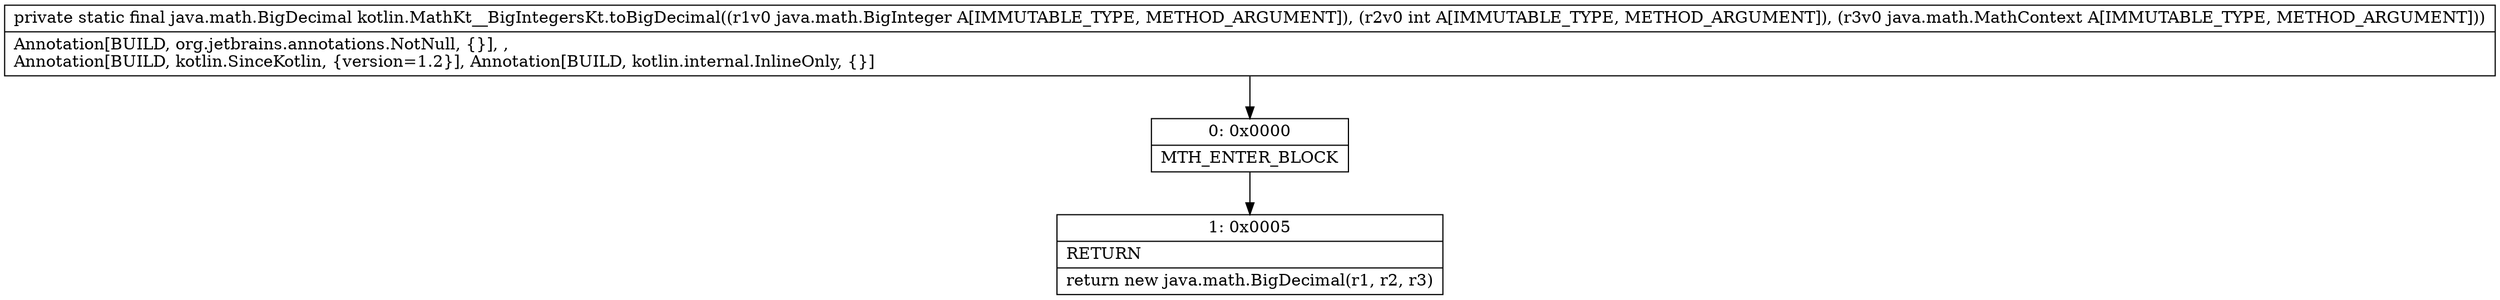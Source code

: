 digraph "CFG forkotlin.MathKt__BigIntegersKt.toBigDecimal(Ljava\/math\/BigInteger;ILjava\/math\/MathContext;)Ljava\/math\/BigDecimal;" {
Node_0 [shape=record,label="{0\:\ 0x0000|MTH_ENTER_BLOCK\l}"];
Node_1 [shape=record,label="{1\:\ 0x0005|RETURN\l|return new java.math.BigDecimal(r1, r2, r3)\l}"];
MethodNode[shape=record,label="{private static final java.math.BigDecimal kotlin.MathKt__BigIntegersKt.toBigDecimal((r1v0 java.math.BigInteger A[IMMUTABLE_TYPE, METHOD_ARGUMENT]), (r2v0 int A[IMMUTABLE_TYPE, METHOD_ARGUMENT]), (r3v0 java.math.MathContext A[IMMUTABLE_TYPE, METHOD_ARGUMENT]))  | Annotation[BUILD, org.jetbrains.annotations.NotNull, \{\}], , \lAnnotation[BUILD, kotlin.SinceKotlin, \{version=1.2\}], Annotation[BUILD, kotlin.internal.InlineOnly, \{\}]\l}"];
MethodNode -> Node_0;
Node_0 -> Node_1;
}

